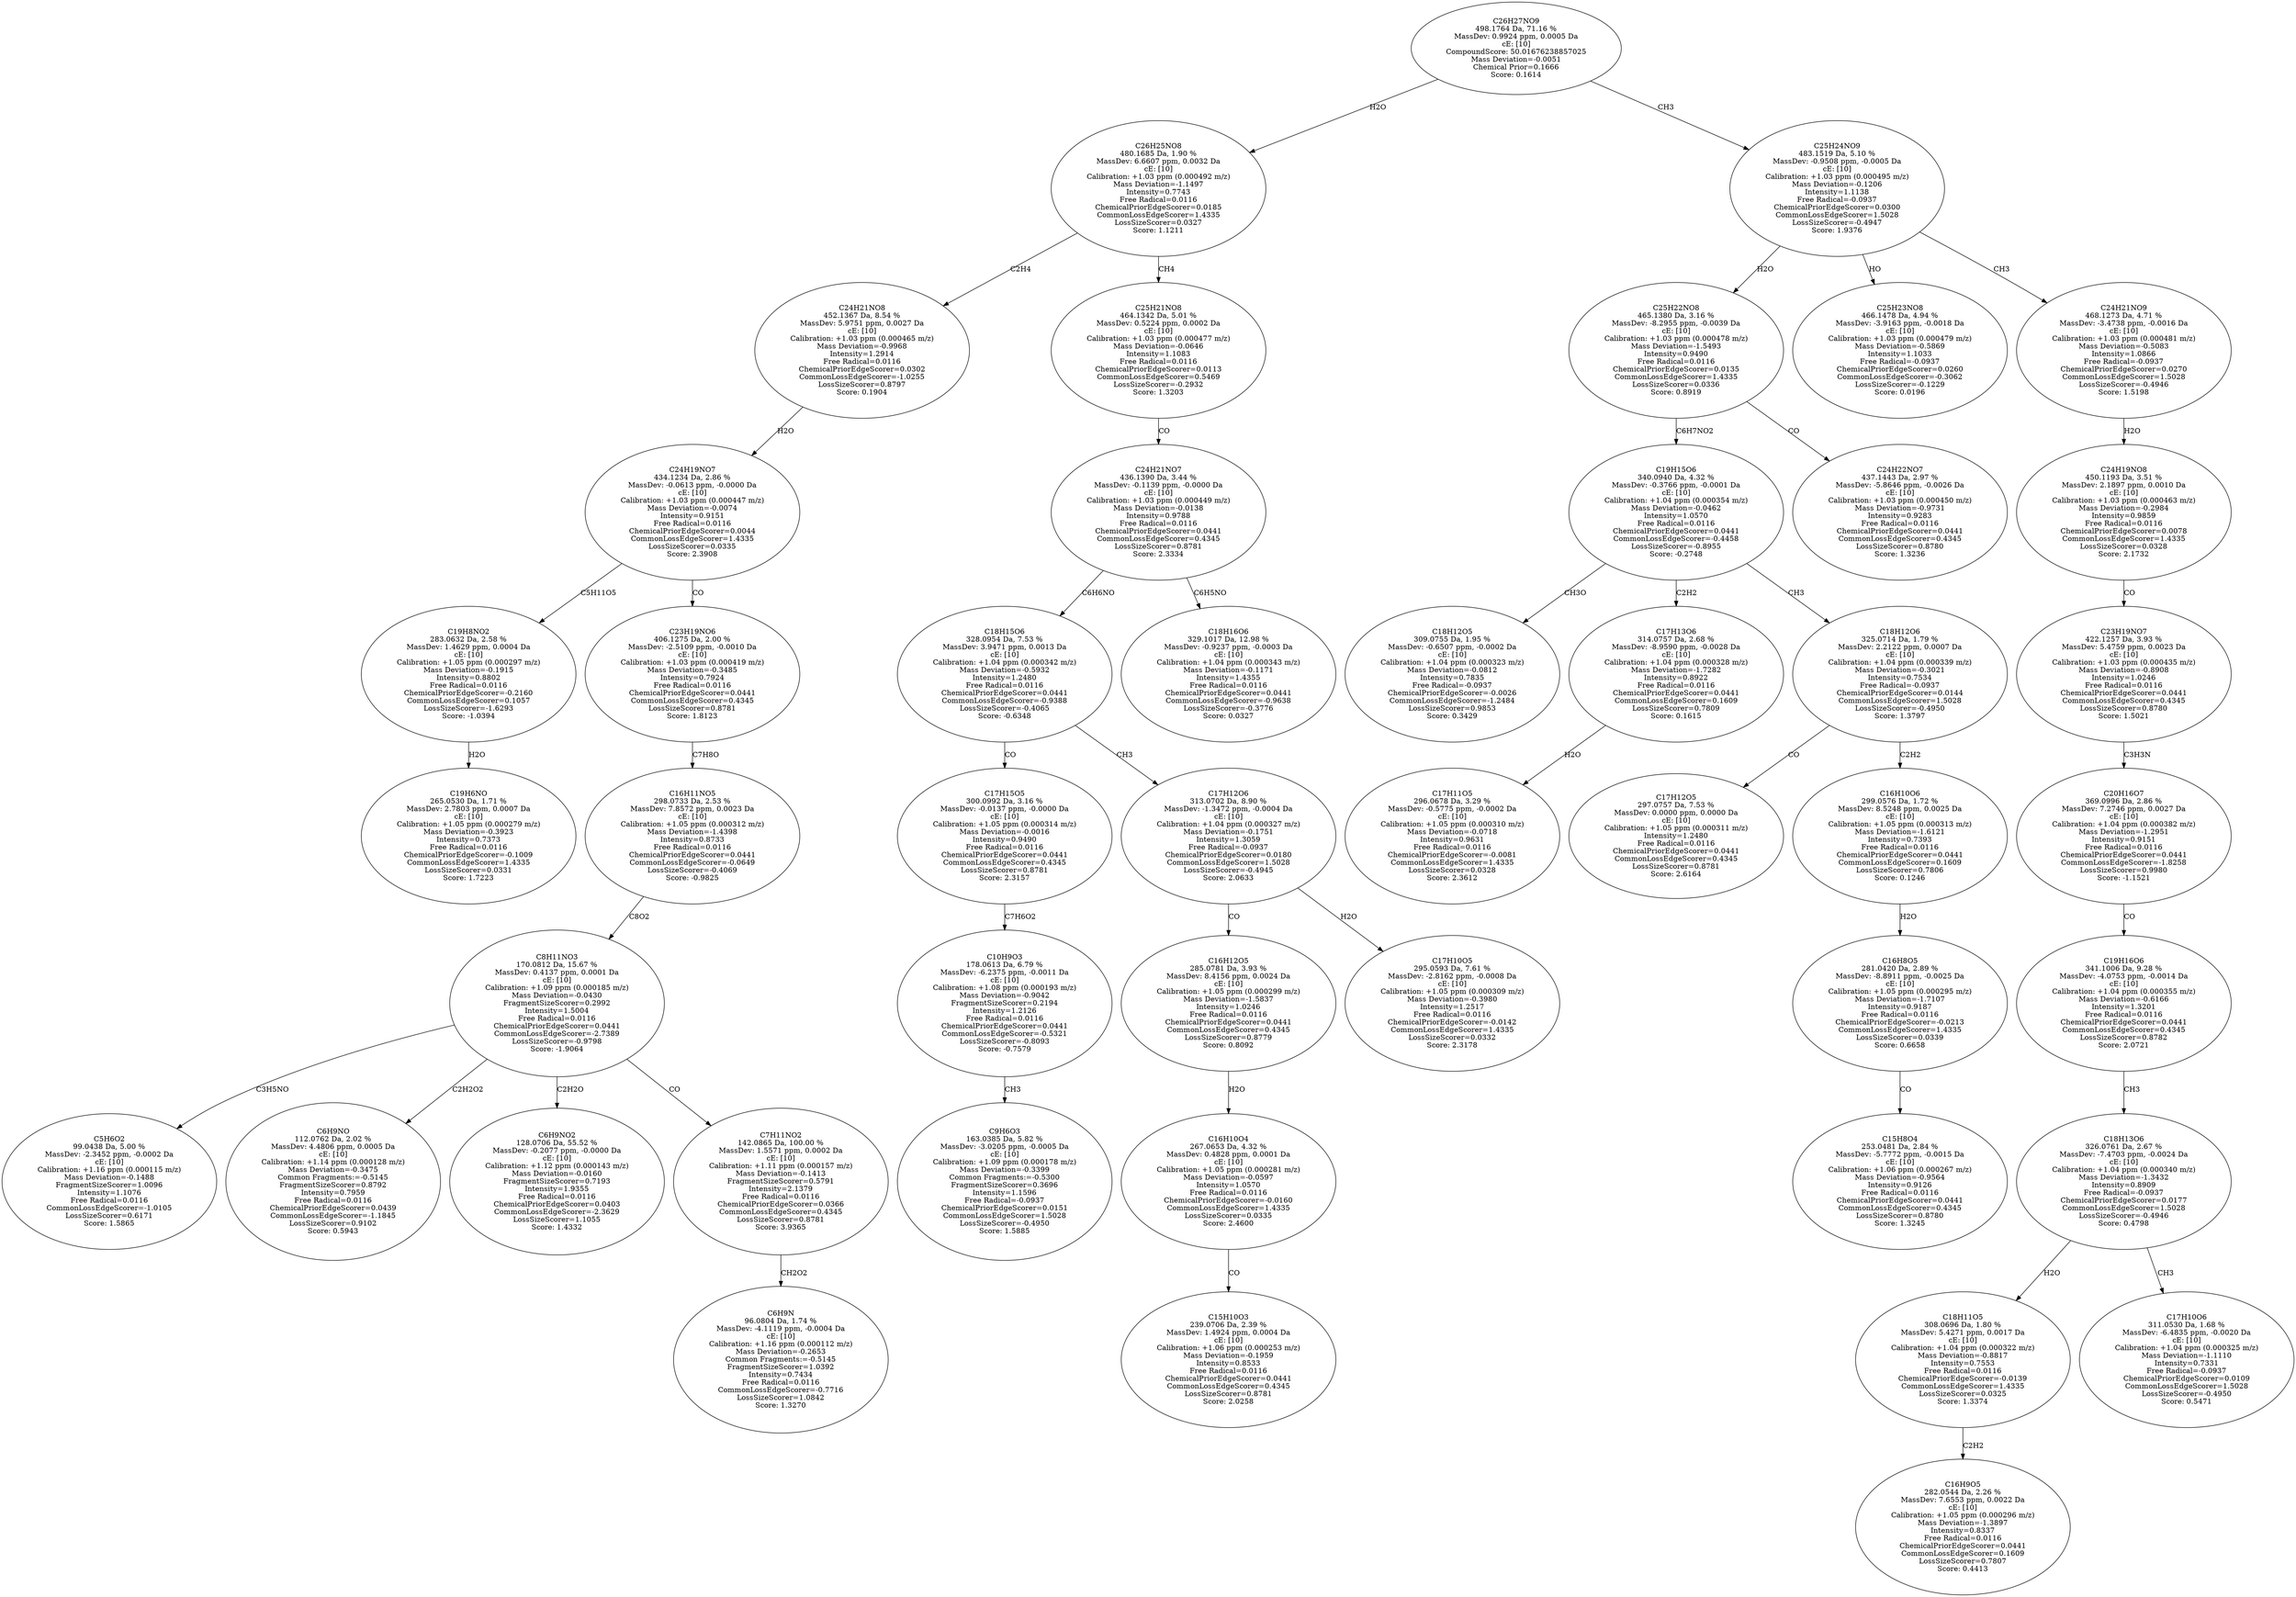 strict digraph {
v1 [label="C19H6NO\n265.0530 Da, 1.71 %\nMassDev: 2.7803 ppm, 0.0007 Da\ncE: [10]\nCalibration: +1.05 ppm (0.000279 m/z)\nMass Deviation=-0.3923\nIntensity=0.7373\nFree Radical=0.0116\nChemicalPriorEdgeScorer=-0.1009\nCommonLossEdgeScorer=1.4335\nLossSizeScorer=0.0331\nScore: 1.7223"];
v2 [label="C19H8NO2\n283.0632 Da, 2.58 %\nMassDev: 1.4629 ppm, 0.0004 Da\ncE: [10]\nCalibration: +1.05 ppm (0.000297 m/z)\nMass Deviation=-0.1915\nIntensity=0.8802\nFree Radical=0.0116\nChemicalPriorEdgeScorer=-0.2160\nCommonLossEdgeScorer=0.1057\nLossSizeScorer=-1.6293\nScore: -1.0394"];
v3 [label="C5H6O2\n99.0438 Da, 5.00 %\nMassDev: -2.3452 ppm, -0.0002 Da\ncE: [10]\nCalibration: +1.16 ppm (0.000115 m/z)\nMass Deviation=-0.1488\nFragmentSizeScorer=1.0096\nIntensity=1.1076\nFree Radical=0.0116\nCommonLossEdgeScorer=-1.0105\nLossSizeScorer=0.6171\nScore: 1.5865"];
v4 [label="C6H9NO\n112.0762 Da, 2.02 %\nMassDev: 4.4806 ppm, 0.0005 Da\ncE: [10]\nCalibration: +1.14 ppm (0.000128 m/z)\nMass Deviation=-0.3475\nCommon Fragments:=-0.5145\nFragmentSizeScorer=0.8792\nIntensity=0.7959\nFree Radical=0.0116\nChemicalPriorEdgeScorer=0.0439\nCommonLossEdgeScorer=-1.1845\nLossSizeScorer=0.9102\nScore: 0.5943"];
v5 [label="C6H9NO2\n128.0706 Da, 55.52 %\nMassDev: -0.2077 ppm, -0.0000 Da\ncE: [10]\nCalibration: +1.12 ppm (0.000143 m/z)\nMass Deviation=-0.0160\nFragmentSizeScorer=0.7193\nIntensity=1.9355\nFree Radical=0.0116\nChemicalPriorEdgeScorer=0.0403\nCommonLossEdgeScorer=-2.3629\nLossSizeScorer=1.1055\nScore: 1.4332"];
v6 [label="C6H9N\n96.0804 Da, 1.74 %\nMassDev: -4.1119 ppm, -0.0004 Da\ncE: [10]\nCalibration: +1.16 ppm (0.000112 m/z)\nMass Deviation=-0.2653\nCommon Fragments:=-0.5145\nFragmentSizeScorer=1.0392\nIntensity=0.7434\nFree Radical=0.0116\nCommonLossEdgeScorer=-0.7716\nLossSizeScorer=1.0842\nScore: 1.3270"];
v7 [label="C7H11NO2\n142.0865 Da, 100.00 %\nMassDev: 1.5571 ppm, 0.0002 Da\ncE: [10]\nCalibration: +1.11 ppm (0.000157 m/z)\nMass Deviation=-0.1413\nFragmentSizeScorer=0.5791\nIntensity=2.1379\nFree Radical=0.0116\nChemicalPriorEdgeScorer=0.0366\nCommonLossEdgeScorer=0.4345\nLossSizeScorer=0.8781\nScore: 3.9365"];
v8 [label="C8H11NO3\n170.0812 Da, 15.67 %\nMassDev: 0.4137 ppm, 0.0001 Da\ncE: [10]\nCalibration: +1.09 ppm (0.000185 m/z)\nMass Deviation=-0.0430\nFragmentSizeScorer=0.2992\nIntensity=1.5004\nFree Radical=0.0116\nChemicalPriorEdgeScorer=0.0441\nCommonLossEdgeScorer=-2.7389\nLossSizeScorer=-0.9798\nScore: -1.9064"];
v9 [label="C16H11NO5\n298.0733 Da, 2.53 %\nMassDev: 7.8572 ppm, 0.0023 Da\ncE: [10]\nCalibration: +1.05 ppm (0.000312 m/z)\nMass Deviation=-1.4398\nIntensity=0.8733\nFree Radical=0.0116\nChemicalPriorEdgeScorer=0.0441\nCommonLossEdgeScorer=-0.0649\nLossSizeScorer=-0.4069\nScore: -0.9825"];
v10 [label="C23H19NO6\n406.1275 Da, 2.00 %\nMassDev: -2.5109 ppm, -0.0010 Da\ncE: [10]\nCalibration: +1.03 ppm (0.000419 m/z)\nMass Deviation=-0.3485\nIntensity=0.7924\nFree Radical=0.0116\nChemicalPriorEdgeScorer=0.0441\nCommonLossEdgeScorer=0.4345\nLossSizeScorer=0.8781\nScore: 1.8123"];
v11 [label="C24H19NO7\n434.1234 Da, 2.86 %\nMassDev: -0.0613 ppm, -0.0000 Da\ncE: [10]\nCalibration: +1.03 ppm (0.000447 m/z)\nMass Deviation=-0.0074\nIntensity=0.9151\nFree Radical=0.0116\nChemicalPriorEdgeScorer=0.0044\nCommonLossEdgeScorer=1.4335\nLossSizeScorer=0.0335\nScore: 2.3908"];
v12 [label="C24H21NO8\n452.1367 Da, 8.54 %\nMassDev: 5.9751 ppm, 0.0027 Da\ncE: [10]\nCalibration: +1.03 ppm (0.000465 m/z)\nMass Deviation=-0.9968\nIntensity=1.2914\nFree Radical=0.0116\nChemicalPriorEdgeScorer=0.0302\nCommonLossEdgeScorer=-1.0255\nLossSizeScorer=0.8797\nScore: 0.1904"];
v13 [label="C9H6O3\n163.0385 Da, 5.82 %\nMassDev: -3.0205 ppm, -0.0005 Da\ncE: [10]\nCalibration: +1.09 ppm (0.000178 m/z)\nMass Deviation=-0.3399\nCommon Fragments:=-0.5300\nFragmentSizeScorer=0.3696\nIntensity=1.1596\nFree Radical=-0.0937\nChemicalPriorEdgeScorer=0.0151\nCommonLossEdgeScorer=1.5028\nLossSizeScorer=-0.4950\nScore: 1.5885"];
v14 [label="C10H9O3\n178.0613 Da, 6.79 %\nMassDev: -6.2375 ppm, -0.0011 Da\ncE: [10]\nCalibration: +1.08 ppm (0.000193 m/z)\nMass Deviation=-0.9042\nFragmentSizeScorer=0.2194\nIntensity=1.2126\nFree Radical=0.0116\nChemicalPriorEdgeScorer=0.0441\nCommonLossEdgeScorer=-0.5321\nLossSizeScorer=-0.8093\nScore: -0.7579"];
v15 [label="C17H15O5\n300.0992 Da, 3.16 %\nMassDev: -0.0137 ppm, -0.0000 Da\ncE: [10]\nCalibration: +1.05 ppm (0.000314 m/z)\nMass Deviation=-0.0016\nIntensity=0.9490\nFree Radical=0.0116\nChemicalPriorEdgeScorer=0.0441\nCommonLossEdgeScorer=0.4345\nLossSizeScorer=0.8781\nScore: 2.3157"];
v16 [label="C15H10O3\n239.0706 Da, 2.39 %\nMassDev: 1.4924 ppm, 0.0004 Da\ncE: [10]\nCalibration: +1.06 ppm (0.000253 m/z)\nMass Deviation=-0.1959\nIntensity=0.8533\nFree Radical=0.0116\nChemicalPriorEdgeScorer=0.0441\nCommonLossEdgeScorer=0.4345\nLossSizeScorer=0.8781\nScore: 2.0258"];
v17 [label="C16H10O4\n267.0653 Da, 4.32 %\nMassDev: 0.4828 ppm, 0.0001 Da\ncE: [10]\nCalibration: +1.05 ppm (0.000281 m/z)\nMass Deviation=-0.0597\nIntensity=1.0570\nFree Radical=0.0116\nChemicalPriorEdgeScorer=-0.0160\nCommonLossEdgeScorer=1.4335\nLossSizeScorer=0.0335\nScore: 2.4600"];
v18 [label="C16H12O5\n285.0781 Da, 3.93 %\nMassDev: 8.4156 ppm, 0.0024 Da\ncE: [10]\nCalibration: +1.05 ppm (0.000299 m/z)\nMass Deviation=-1.5837\nIntensity=1.0246\nFree Radical=0.0116\nChemicalPriorEdgeScorer=0.0441\nCommonLossEdgeScorer=0.4345\nLossSizeScorer=0.8779\nScore: 0.8092"];
v19 [label="C17H10O5\n295.0593 Da, 7.61 %\nMassDev: -2.8162 ppm, -0.0008 Da\ncE: [10]\nCalibration: +1.05 ppm (0.000309 m/z)\nMass Deviation=-0.3980\nIntensity=1.2517\nFree Radical=0.0116\nChemicalPriorEdgeScorer=-0.0142\nCommonLossEdgeScorer=1.4335\nLossSizeScorer=0.0332\nScore: 2.3178"];
v20 [label="C17H12O6\n313.0702 Da, 8.90 %\nMassDev: -1.3472 ppm, -0.0004 Da\ncE: [10]\nCalibration: +1.04 ppm (0.000327 m/z)\nMass Deviation=-0.1751\nIntensity=1.3059\nFree Radical=-0.0937\nChemicalPriorEdgeScorer=0.0180\nCommonLossEdgeScorer=1.5028\nLossSizeScorer=-0.4945\nScore: 2.0633"];
v21 [label="C18H15O6\n328.0954 Da, 7.53 %\nMassDev: 3.9471 ppm, 0.0013 Da\ncE: [10]\nCalibration: +1.04 ppm (0.000342 m/z)\nMass Deviation=-0.5932\nIntensity=1.2480\nFree Radical=0.0116\nChemicalPriorEdgeScorer=0.0441\nCommonLossEdgeScorer=-0.9388\nLossSizeScorer=-0.4065\nScore: -0.6348"];
v22 [label="C18H16O6\n329.1017 Da, 12.98 %\nMassDev: -0.9237 ppm, -0.0003 Da\ncE: [10]\nCalibration: +1.04 ppm (0.000343 m/z)\nMass Deviation=-0.1171\nIntensity=1.4355\nFree Radical=0.0116\nChemicalPriorEdgeScorer=0.0441\nCommonLossEdgeScorer=-0.9638\nLossSizeScorer=-0.3776\nScore: 0.0327"];
v23 [label="C24H21NO7\n436.1390 Da, 3.44 %\nMassDev: -0.1139 ppm, -0.0000 Da\ncE: [10]\nCalibration: +1.03 ppm (0.000449 m/z)\nMass Deviation=-0.0138\nIntensity=0.9788\nFree Radical=0.0116\nChemicalPriorEdgeScorer=0.0441\nCommonLossEdgeScorer=0.4345\nLossSizeScorer=0.8781\nScore: 2.3334"];
v24 [label="C25H21NO8\n464.1342 Da, 5.01 %\nMassDev: 0.5224 ppm, 0.0002 Da\ncE: [10]\nCalibration: +1.03 ppm (0.000477 m/z)\nMass Deviation=-0.0646\nIntensity=1.1083\nFree Radical=0.0116\nChemicalPriorEdgeScorer=0.0113\nCommonLossEdgeScorer=0.5469\nLossSizeScorer=-0.2932\nScore: 1.3203"];
v25 [label="C26H25NO8\n480.1685 Da, 1.90 %\nMassDev: 6.6607 ppm, 0.0032 Da\ncE: [10]\nCalibration: +1.03 ppm (0.000492 m/z)\nMass Deviation=-1.1497\nIntensity=0.7743\nFree Radical=0.0116\nChemicalPriorEdgeScorer=0.0185\nCommonLossEdgeScorer=1.4335\nLossSizeScorer=0.0327\nScore: 1.1211"];
v26 [label="C18H12O5\n309.0755 Da, 1.95 %\nMassDev: -0.6507 ppm, -0.0002 Da\ncE: [10]\nCalibration: +1.04 ppm (0.000323 m/z)\nMass Deviation=-0.0812\nIntensity=0.7835\nFree Radical=-0.0937\nChemicalPriorEdgeScorer=-0.0026\nCommonLossEdgeScorer=-1.2484\nLossSizeScorer=0.9853\nScore: 0.3429"];
v27 [label="C17H11O5\n296.0678 Da, 3.29 %\nMassDev: -0.5775 ppm, -0.0002 Da\ncE: [10]\nCalibration: +1.05 ppm (0.000310 m/z)\nMass Deviation=-0.0718\nIntensity=0.9631\nFree Radical=0.0116\nChemicalPriorEdgeScorer=-0.0081\nCommonLossEdgeScorer=1.4335\nLossSizeScorer=0.0328\nScore: 2.3612"];
v28 [label="C17H13O6\n314.0757 Da, 2.68 %\nMassDev: -8.9590 ppm, -0.0028 Da\ncE: [10]\nCalibration: +1.04 ppm (0.000328 m/z)\nMass Deviation=-1.7282\nIntensity=0.8922\nFree Radical=0.0116\nChemicalPriorEdgeScorer=0.0441\nCommonLossEdgeScorer=0.1609\nLossSizeScorer=0.7809\nScore: 0.1615"];
v29 [label="C17H12O5\n297.0757 Da, 7.53 %\nMassDev: 0.0000 ppm, 0.0000 Da\ncE: [10]\nCalibration: +1.05 ppm (0.000311 m/z)\nIntensity=1.2480\nFree Radical=0.0116\nChemicalPriorEdgeScorer=0.0441\nCommonLossEdgeScorer=0.4345\nLossSizeScorer=0.8781\nScore: 2.6164"];
v30 [label="C15H8O4\n253.0481 Da, 2.84 %\nMassDev: -5.7772 ppm, -0.0015 Da\ncE: [10]\nCalibration: +1.06 ppm (0.000267 m/z)\nMass Deviation=-0.9564\nIntensity=0.9126\nFree Radical=0.0116\nChemicalPriorEdgeScorer=0.0441\nCommonLossEdgeScorer=0.4345\nLossSizeScorer=0.8780\nScore: 1.3245"];
v31 [label="C16H8O5\n281.0420 Da, 2.89 %\nMassDev: -8.8911 ppm, -0.0025 Da\ncE: [10]\nCalibration: +1.05 ppm (0.000295 m/z)\nMass Deviation=-1.7107\nIntensity=0.9187\nFree Radical=0.0116\nChemicalPriorEdgeScorer=-0.0213\nCommonLossEdgeScorer=1.4335\nLossSizeScorer=0.0339\nScore: 0.6658"];
v32 [label="C16H10O6\n299.0576 Da, 1.72 %\nMassDev: 8.5248 ppm, 0.0025 Da\ncE: [10]\nCalibration: +1.05 ppm (0.000313 m/z)\nMass Deviation=-1.6121\nIntensity=0.7393\nFree Radical=0.0116\nChemicalPriorEdgeScorer=0.0441\nCommonLossEdgeScorer=0.1609\nLossSizeScorer=0.7806\nScore: 0.1246"];
v33 [label="C18H12O6\n325.0714 Da, 1.79 %\nMassDev: 2.2122 ppm, 0.0007 Da\ncE: [10]\nCalibration: +1.04 ppm (0.000339 m/z)\nMass Deviation=-0.3021\nIntensity=0.7534\nFree Radical=-0.0937\nChemicalPriorEdgeScorer=0.0144\nCommonLossEdgeScorer=1.5028\nLossSizeScorer=-0.4950\nScore: 1.3797"];
v34 [label="C19H15O6\n340.0940 Da, 4.32 %\nMassDev: -0.3766 ppm, -0.0001 Da\ncE: [10]\nCalibration: +1.04 ppm (0.000354 m/z)\nMass Deviation=-0.0462\nIntensity=1.0570\nFree Radical=0.0116\nChemicalPriorEdgeScorer=0.0441\nCommonLossEdgeScorer=-0.4458\nLossSizeScorer=-0.8955\nScore: -0.2748"];
v35 [label="C24H22NO7\n437.1443 Da, 2.97 %\nMassDev: -5.8646 ppm, -0.0026 Da\ncE: [10]\nCalibration: +1.03 ppm (0.000450 m/z)\nMass Deviation=-0.9731\nIntensity=0.9283\nFree Radical=0.0116\nChemicalPriorEdgeScorer=0.0441\nCommonLossEdgeScorer=0.4345\nLossSizeScorer=0.8780\nScore: 1.3236"];
v36 [label="C25H22NO8\n465.1380 Da, 3.16 %\nMassDev: -8.2955 ppm, -0.0039 Da\ncE: [10]\nCalibration: +1.03 ppm (0.000478 m/z)\nMass Deviation=-1.5493\nIntensity=0.9490\nFree Radical=0.0116\nChemicalPriorEdgeScorer=0.0135\nCommonLossEdgeScorer=1.4335\nLossSizeScorer=0.0336\nScore: 0.8919"];
v37 [label="C25H23NO8\n466.1478 Da, 4.94 %\nMassDev: -3.9163 ppm, -0.0018 Da\ncE: [10]\nCalibration: +1.03 ppm (0.000479 m/z)\nMass Deviation=-0.5869\nIntensity=1.1033\nFree Radical=-0.0937\nChemicalPriorEdgeScorer=0.0260\nCommonLossEdgeScorer=-0.3062\nLossSizeScorer=-0.1229\nScore: 0.0196"];
v38 [label="C16H9O5\n282.0544 Da, 2.26 %\nMassDev: 7.6553 ppm, 0.0022 Da\ncE: [10]\nCalibration: +1.05 ppm (0.000296 m/z)\nMass Deviation=-1.3897\nIntensity=0.8337\nFree Radical=0.0116\nChemicalPriorEdgeScorer=0.0441\nCommonLossEdgeScorer=0.1609\nLossSizeScorer=0.7807\nScore: 0.4413"];
v39 [label="C18H11O5\n308.0696 Da, 1.80 %\nMassDev: 5.4271 ppm, 0.0017 Da\ncE: [10]\nCalibration: +1.04 ppm (0.000322 m/z)\nMass Deviation=-0.8817\nIntensity=0.7553\nFree Radical=0.0116\nChemicalPriorEdgeScorer=-0.0139\nCommonLossEdgeScorer=1.4335\nLossSizeScorer=0.0325\nScore: 1.3374"];
v40 [label="C17H10O6\n311.0530 Da, 1.68 %\nMassDev: -6.4835 ppm, -0.0020 Da\ncE: [10]\nCalibration: +1.04 ppm (0.000325 m/z)\nMass Deviation=-1.1110\nIntensity=0.7331\nFree Radical=-0.0937\nChemicalPriorEdgeScorer=0.0109\nCommonLossEdgeScorer=1.5028\nLossSizeScorer=-0.4950\nScore: 0.5471"];
v41 [label="C18H13O6\n326.0761 Da, 2.67 %\nMassDev: -7.4703 ppm, -0.0024 Da\ncE: [10]\nCalibration: +1.04 ppm (0.000340 m/z)\nMass Deviation=-1.3432\nIntensity=0.8909\nFree Radical=-0.0937\nChemicalPriorEdgeScorer=0.0177\nCommonLossEdgeScorer=1.5028\nLossSizeScorer=-0.4946\nScore: 0.4798"];
v42 [label="C19H16O6\n341.1006 Da, 9.28 %\nMassDev: -4.0753 ppm, -0.0014 Da\ncE: [10]\nCalibration: +1.04 ppm (0.000355 m/z)\nMass Deviation=-0.6166\nIntensity=1.3201\nFree Radical=0.0116\nChemicalPriorEdgeScorer=0.0441\nCommonLossEdgeScorer=0.4345\nLossSizeScorer=0.8782\nScore: 2.0721"];
v43 [label="C20H16O7\n369.0996 Da, 2.86 %\nMassDev: 7.2746 ppm, 0.0027 Da\ncE: [10]\nCalibration: +1.04 ppm (0.000382 m/z)\nMass Deviation=-1.2951\nIntensity=0.9151\nFree Radical=0.0116\nChemicalPriorEdgeScorer=0.0441\nCommonLossEdgeScorer=-1.8258\nLossSizeScorer=0.9980\nScore: -1.1521"];
v44 [label="C23H19NO7\n422.1257 Da, 3.93 %\nMassDev: 5.4759 ppm, 0.0023 Da\ncE: [10]\nCalibration: +1.03 ppm (0.000435 m/z)\nMass Deviation=-0.8908\nIntensity=1.0246\nFree Radical=0.0116\nChemicalPriorEdgeScorer=0.0441\nCommonLossEdgeScorer=0.4345\nLossSizeScorer=0.8780\nScore: 1.5021"];
v45 [label="C24H19NO8\n450.1193 Da, 3.51 %\nMassDev: 2.1897 ppm, 0.0010 Da\ncE: [10]\nCalibration: +1.03 ppm (0.000463 m/z)\nMass Deviation=-0.2984\nIntensity=0.9859\nFree Radical=0.0116\nChemicalPriorEdgeScorer=0.0078\nCommonLossEdgeScorer=1.4335\nLossSizeScorer=0.0328\nScore: 2.1732"];
v46 [label="C24H21NO9\n468.1273 Da, 4.71 %\nMassDev: -3.4738 ppm, -0.0016 Da\ncE: [10]\nCalibration: +1.03 ppm (0.000481 m/z)\nMass Deviation=-0.5083\nIntensity=1.0866\nFree Radical=-0.0937\nChemicalPriorEdgeScorer=0.0270\nCommonLossEdgeScorer=1.5028\nLossSizeScorer=-0.4946\nScore: 1.5198"];
v47 [label="C25H24NO9\n483.1519 Da, 5.10 %\nMassDev: -0.9508 ppm, -0.0005 Da\ncE: [10]\nCalibration: +1.03 ppm (0.000495 m/z)\nMass Deviation=-0.1206\nIntensity=1.1138\nFree Radical=-0.0937\nChemicalPriorEdgeScorer=0.0300\nCommonLossEdgeScorer=1.5028\nLossSizeScorer=-0.4947\nScore: 1.9376"];
v48 [label="C26H27NO9\n498.1764 Da, 71.16 %\nMassDev: 0.9924 ppm, 0.0005 Da\ncE: [10]\nCompoundScore: 50.01676238857025\nMass Deviation=-0.0051\nChemical Prior=0.1666\nScore: 0.1614"];
v2 -> v1 [label="H2O"];
v11 -> v2 [label="C5H11O5"];
v8 -> v3 [label="C3H5NO"];
v8 -> v4 [label="C2H2O2"];
v8 -> v5 [label="C2H2O"];
v7 -> v6 [label="CH2O2"];
v8 -> v7 [label="CO"];
v9 -> v8 [label="C8O2"];
v10 -> v9 [label="C7H8O"];
v11 -> v10 [label="CO"];
v12 -> v11 [label="H2O"];
v25 -> v12 [label="C2H4"];
v14 -> v13 [label="CH3"];
v15 -> v14 [label="C7H6O2"];
v21 -> v15 [label="CO"];
v17 -> v16 [label="CO"];
v18 -> v17 [label="H2O"];
v20 -> v18 [label="CO"];
v20 -> v19 [label="H2O"];
v21 -> v20 [label="CH3"];
v23 -> v21 [label="C6H6NO"];
v23 -> v22 [label="C6H5NO"];
v24 -> v23 [label="CO"];
v25 -> v24 [label="CH4"];
v48 -> v25 [label="H2O"];
v34 -> v26 [label="CH3O"];
v28 -> v27 [label="H2O"];
v34 -> v28 [label="C2H2"];
v33 -> v29 [label="CO"];
v31 -> v30 [label="CO"];
v32 -> v31 [label="H2O"];
v33 -> v32 [label="C2H2"];
v34 -> v33 [label="CH3"];
v36 -> v34 [label="C6H7NO2"];
v36 -> v35 [label="CO"];
v47 -> v36 [label="H2O"];
v47 -> v37 [label="HO"];
v39 -> v38 [label="C2H2"];
v41 -> v39 [label="H2O"];
v41 -> v40 [label="CH3"];
v42 -> v41 [label="CH3"];
v43 -> v42 [label="CO"];
v44 -> v43 [label="C3H3N"];
v45 -> v44 [label="CO"];
v46 -> v45 [label="H2O"];
v47 -> v46 [label="CH3"];
v48 -> v47 [label="CH3"];
}